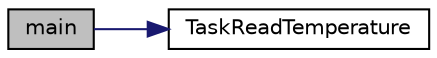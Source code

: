 digraph "main"
{
  edge [fontname="Helvetica",fontsize="10",labelfontname="Helvetica",labelfontsize="10"];
  node [fontname="Helvetica",fontsize="10",shape=record];
  rankdir="LR";
  Node1 [label="main",height=0.2,width=0.4,color="black", fillcolor="grey75", style="filled", fontcolor="black"];
  Node1 -> Node2 [color="midnightblue",fontsize="10",style="solid",fontname="Helvetica"];
  Node2 [label="TaskReadTemperature",height=0.2,width=0.4,color="black", fillcolor="white", style="filled",URL="$main_8c.html#a893cdfbf1eaee85a810fe15109326f0c"];
}
